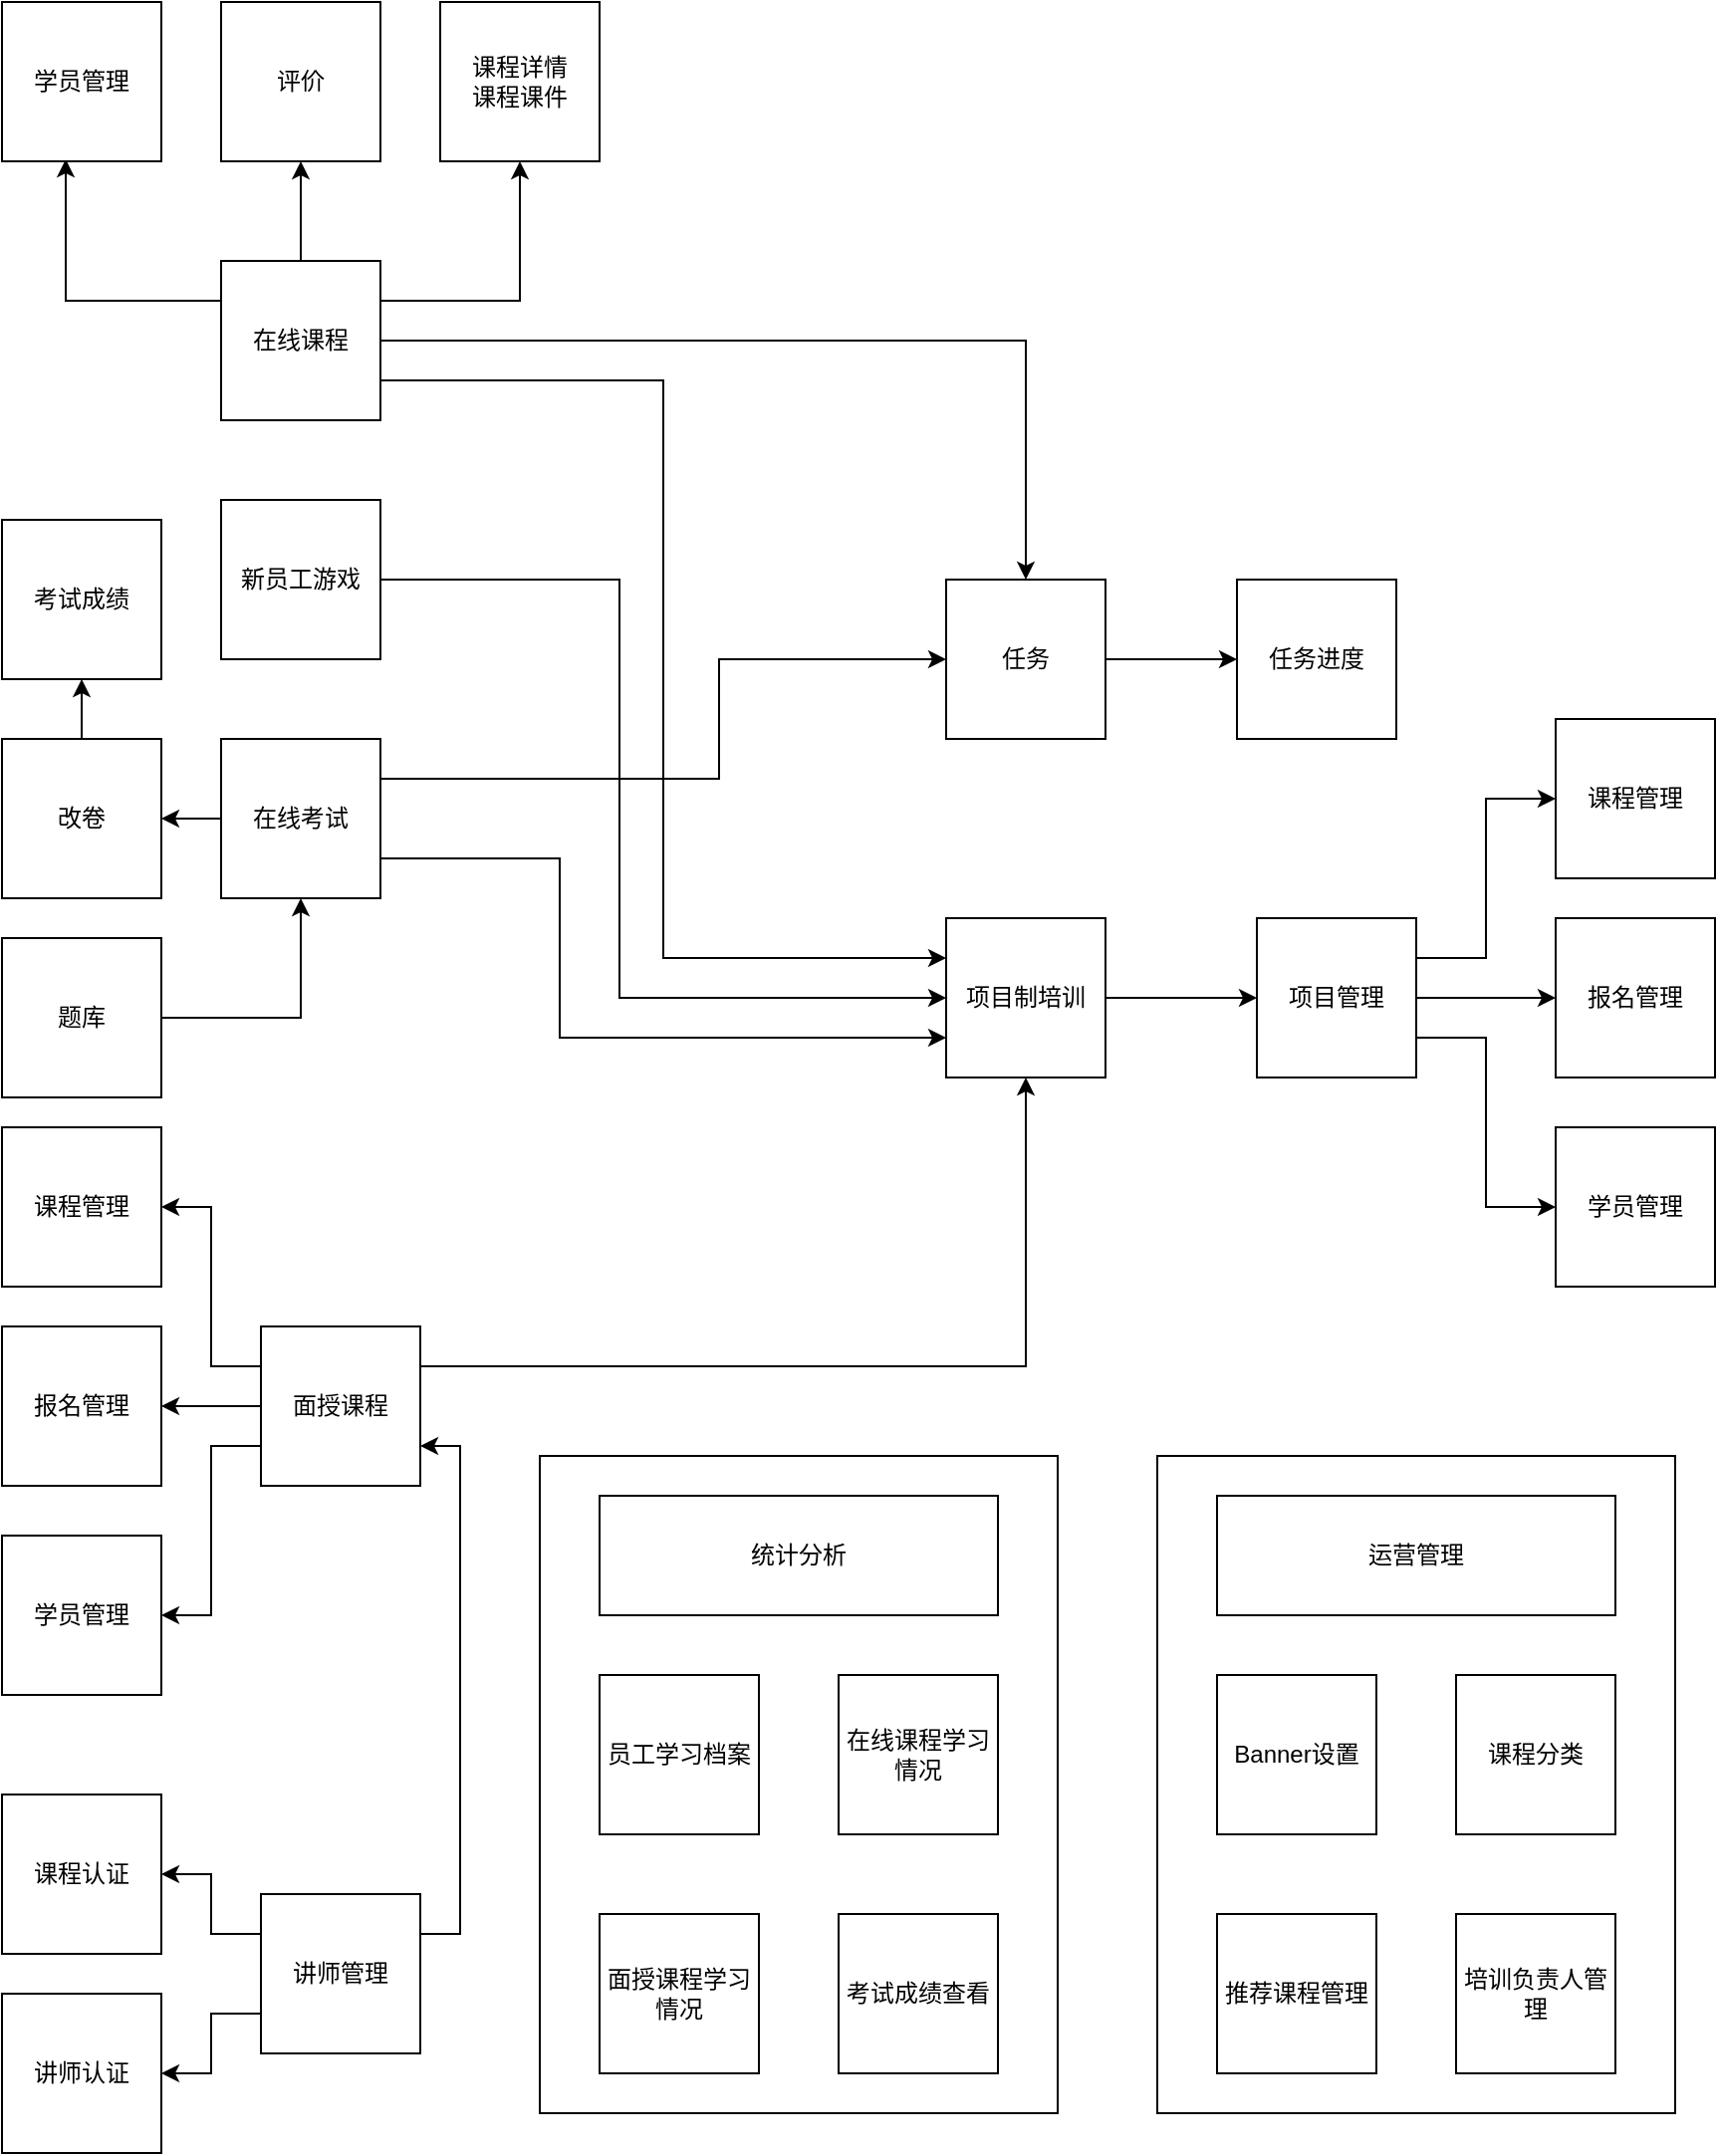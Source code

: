<mxfile version="20.2.1" type="github" pages="2">
  <diagram id="C5RBs43oDa-KdzZeNtuy" name="管理端">
    <mxGraphModel dx="2249" dy="1931" grid="1" gridSize="10" guides="1" tooltips="1" connect="1" arrows="1" fold="1" page="1" pageScale="1" pageWidth="827" pageHeight="1169" math="0" shadow="0">
      <root>
        <mxCell id="WIyWlLk6GJQsqaUBKTNV-0" />
        <mxCell id="WIyWlLk6GJQsqaUBKTNV-1" parent="WIyWlLk6GJQsqaUBKTNV-0" />
        <mxCell id="NmxY1eA38_sifp1eHW3J-98" value="" style="rounded=0;whiteSpace=wrap;html=1;" parent="WIyWlLk6GJQsqaUBKTNV-1" vertex="1">
          <mxGeometry x="210" y="670" width="260" height="330" as="geometry" />
        </mxCell>
        <mxCell id="NmxY1eA38_sifp1eHW3J-23" style="edgeStyle=orthogonalEdgeStyle;rounded=0;orthogonalLoop=1;jettySize=auto;html=1;exitX=1;exitY=0.5;exitDx=0;exitDy=0;" parent="WIyWlLk6GJQsqaUBKTNV-1" source="NmxY1eA38_sifp1eHW3J-3" target="NmxY1eA38_sifp1eHW3J-22" edge="1">
          <mxGeometry relative="1" as="geometry" />
        </mxCell>
        <mxCell id="NmxY1eA38_sifp1eHW3J-78" style="edgeStyle=orthogonalEdgeStyle;rounded=0;orthogonalLoop=1;jettySize=auto;html=1;exitX=1;exitY=0.25;exitDx=0;exitDy=0;entryX=0.5;entryY=1;entryDx=0;entryDy=0;" parent="WIyWlLk6GJQsqaUBKTNV-1" source="NmxY1eA38_sifp1eHW3J-3" target="NmxY1eA38_sifp1eHW3J-30" edge="1">
          <mxGeometry relative="1" as="geometry" />
        </mxCell>
        <mxCell id="NmxY1eA38_sifp1eHW3J-79" style="edgeStyle=orthogonalEdgeStyle;rounded=0;orthogonalLoop=1;jettySize=auto;html=1;exitX=0;exitY=0.25;exitDx=0;exitDy=0;entryX=0.4;entryY=0.988;entryDx=0;entryDy=0;entryPerimeter=0;" parent="WIyWlLk6GJQsqaUBKTNV-1" source="NmxY1eA38_sifp1eHW3J-3" target="NmxY1eA38_sifp1eHW3J-28" edge="1">
          <mxGeometry relative="1" as="geometry" />
        </mxCell>
        <mxCell id="NmxY1eA38_sifp1eHW3J-80" style="edgeStyle=orthogonalEdgeStyle;rounded=0;orthogonalLoop=1;jettySize=auto;html=1;exitX=0.5;exitY=0;exitDx=0;exitDy=0;entryX=0.5;entryY=1;entryDx=0;entryDy=0;" parent="WIyWlLk6GJQsqaUBKTNV-1" source="NmxY1eA38_sifp1eHW3J-3" target="NmxY1eA38_sifp1eHW3J-29" edge="1">
          <mxGeometry relative="1" as="geometry" />
        </mxCell>
        <mxCell id="NmxY1eA38_sifp1eHW3J-81" style="edgeStyle=orthogonalEdgeStyle;rounded=0;orthogonalLoop=1;jettySize=auto;html=1;exitX=1;exitY=0.75;exitDx=0;exitDy=0;entryX=0;entryY=0.25;entryDx=0;entryDy=0;" parent="WIyWlLk6GJQsqaUBKTNV-1" source="NmxY1eA38_sifp1eHW3J-3" target="NmxY1eA38_sifp1eHW3J-17" edge="1">
          <mxGeometry relative="1" as="geometry" />
        </mxCell>
        <mxCell id="NmxY1eA38_sifp1eHW3J-3" value="在线课程" style="whiteSpace=wrap;html=1;aspect=fixed;" parent="WIyWlLk6GJQsqaUBKTNV-1" vertex="1">
          <mxGeometry x="50" y="70" width="80" height="80" as="geometry" />
        </mxCell>
        <mxCell id="NmxY1eA38_sifp1eHW3J-84" style="edgeStyle=orthogonalEdgeStyle;rounded=0;orthogonalLoop=1;jettySize=auto;html=1;exitX=1;exitY=0.5;exitDx=0;exitDy=0;entryX=0;entryY=0.5;entryDx=0;entryDy=0;" parent="WIyWlLk6GJQsqaUBKTNV-1" source="NmxY1eA38_sifp1eHW3J-4" target="NmxY1eA38_sifp1eHW3J-17" edge="1">
          <mxGeometry relative="1" as="geometry">
            <Array as="points">
              <mxPoint x="250" y="230" />
              <mxPoint x="250" y="440" />
            </Array>
          </mxGeometry>
        </mxCell>
        <mxCell id="NmxY1eA38_sifp1eHW3J-4" value="新员工游戏" style="whiteSpace=wrap;html=1;aspect=fixed;" parent="WIyWlLk6GJQsqaUBKTNV-1" vertex="1">
          <mxGeometry x="50" y="190" width="80" height="80" as="geometry" />
        </mxCell>
        <mxCell id="NmxY1eA38_sifp1eHW3J-38" style="edgeStyle=orthogonalEdgeStyle;rounded=0;orthogonalLoop=1;jettySize=auto;html=1;exitX=0;exitY=0.5;exitDx=0;exitDy=0;entryX=1;entryY=0.5;entryDx=0;entryDy=0;" parent="WIyWlLk6GJQsqaUBKTNV-1" source="NmxY1eA38_sifp1eHW3J-12" target="NmxY1eA38_sifp1eHW3J-35" edge="1">
          <mxGeometry relative="1" as="geometry" />
        </mxCell>
        <mxCell id="NmxY1eA38_sifp1eHW3J-83" style="edgeStyle=orthogonalEdgeStyle;rounded=0;orthogonalLoop=1;jettySize=auto;html=1;exitX=1;exitY=0.75;exitDx=0;exitDy=0;entryX=0;entryY=0.75;entryDx=0;entryDy=0;" parent="WIyWlLk6GJQsqaUBKTNV-1" source="NmxY1eA38_sifp1eHW3J-12" target="NmxY1eA38_sifp1eHW3J-17" edge="1">
          <mxGeometry relative="1" as="geometry">
            <Array as="points">
              <mxPoint x="220" y="370" />
              <mxPoint x="220" y="460" />
            </Array>
          </mxGeometry>
        </mxCell>
        <mxCell id="NmxY1eA38_sifp1eHW3J-87" style="edgeStyle=orthogonalEdgeStyle;rounded=0;orthogonalLoop=1;jettySize=auto;html=1;exitX=1;exitY=0.25;exitDx=0;exitDy=0;entryX=0;entryY=0.5;entryDx=0;entryDy=0;" parent="WIyWlLk6GJQsqaUBKTNV-1" source="NmxY1eA38_sifp1eHW3J-12" target="NmxY1eA38_sifp1eHW3J-22" edge="1">
          <mxGeometry relative="1" as="geometry">
            <Array as="points">
              <mxPoint x="300" y="330" />
              <mxPoint x="300" y="270" />
            </Array>
          </mxGeometry>
        </mxCell>
        <mxCell id="NmxY1eA38_sifp1eHW3J-12" value="在线考试" style="whiteSpace=wrap;html=1;aspect=fixed;" parent="WIyWlLk6GJQsqaUBKTNV-1" vertex="1">
          <mxGeometry x="50" y="310" width="80" height="80" as="geometry" />
        </mxCell>
        <mxCell id="NmxY1eA38_sifp1eHW3J-82" style="edgeStyle=orthogonalEdgeStyle;rounded=0;orthogonalLoop=1;jettySize=auto;html=1;exitX=1;exitY=0.25;exitDx=0;exitDy=0;entryX=0.5;entryY=1;entryDx=0;entryDy=0;" parent="WIyWlLk6GJQsqaUBKTNV-1" source="NmxY1eA38_sifp1eHW3J-16" target="NmxY1eA38_sifp1eHW3J-17" edge="1">
          <mxGeometry relative="1" as="geometry" />
        </mxCell>
        <mxCell id="NmxY1eA38_sifp1eHW3J-93" style="edgeStyle=orthogonalEdgeStyle;rounded=0;orthogonalLoop=1;jettySize=auto;html=1;exitX=0;exitY=0.25;exitDx=0;exitDy=0;entryX=1;entryY=0.5;entryDx=0;entryDy=0;" parent="WIyWlLk6GJQsqaUBKTNV-1" source="NmxY1eA38_sifp1eHW3J-16" target="NmxY1eA38_sifp1eHW3J-88" edge="1">
          <mxGeometry relative="1" as="geometry" />
        </mxCell>
        <mxCell id="NmxY1eA38_sifp1eHW3J-94" style="edgeStyle=orthogonalEdgeStyle;rounded=0;orthogonalLoop=1;jettySize=auto;html=1;exitX=0;exitY=0.5;exitDx=0;exitDy=0;entryX=1;entryY=0.5;entryDx=0;entryDy=0;" parent="WIyWlLk6GJQsqaUBKTNV-1" source="NmxY1eA38_sifp1eHW3J-16" target="NmxY1eA38_sifp1eHW3J-90" edge="1">
          <mxGeometry relative="1" as="geometry" />
        </mxCell>
        <mxCell id="NmxY1eA38_sifp1eHW3J-95" style="edgeStyle=orthogonalEdgeStyle;rounded=0;orthogonalLoop=1;jettySize=auto;html=1;exitX=0;exitY=0.75;exitDx=0;exitDy=0;entryX=1;entryY=0.5;entryDx=0;entryDy=0;" parent="WIyWlLk6GJQsqaUBKTNV-1" source="NmxY1eA38_sifp1eHW3J-16" target="NmxY1eA38_sifp1eHW3J-91" edge="1">
          <mxGeometry relative="1" as="geometry" />
        </mxCell>
        <mxCell id="NmxY1eA38_sifp1eHW3J-16" value="面授课程" style="whiteSpace=wrap;html=1;aspect=fixed;" parent="WIyWlLk6GJQsqaUBKTNV-1" vertex="1">
          <mxGeometry x="70" y="605" width="80" height="80" as="geometry" />
        </mxCell>
        <mxCell id="NmxY1eA38_sifp1eHW3J-55" style="edgeStyle=orthogonalEdgeStyle;rounded=0;orthogonalLoop=1;jettySize=auto;html=1;exitX=1;exitY=0.5;exitDx=0;exitDy=0;entryX=0;entryY=0.5;entryDx=0;entryDy=0;" parent="WIyWlLk6GJQsqaUBKTNV-1" source="NmxY1eA38_sifp1eHW3J-17" target="NmxY1eA38_sifp1eHW3J-54" edge="1">
          <mxGeometry relative="1" as="geometry" />
        </mxCell>
        <mxCell id="NmxY1eA38_sifp1eHW3J-17" value="项目制培训" style="whiteSpace=wrap;html=1;aspect=fixed;" parent="WIyWlLk6GJQsqaUBKTNV-1" vertex="1">
          <mxGeometry x="414" y="400" width="80" height="80" as="geometry" />
        </mxCell>
        <mxCell id="NmxY1eA38_sifp1eHW3J-70" style="edgeStyle=orthogonalEdgeStyle;rounded=0;orthogonalLoop=1;jettySize=auto;html=1;exitX=0;exitY=0.25;exitDx=0;exitDy=0;entryX=1;entryY=0.5;entryDx=0;entryDy=0;" parent="WIyWlLk6GJQsqaUBKTNV-1" source="NmxY1eA38_sifp1eHW3J-20" target="NmxY1eA38_sifp1eHW3J-68" edge="1">
          <mxGeometry relative="1" as="geometry" />
        </mxCell>
        <mxCell id="NmxY1eA38_sifp1eHW3J-71" style="edgeStyle=orthogonalEdgeStyle;rounded=0;orthogonalLoop=1;jettySize=auto;html=1;exitX=0;exitY=0.75;exitDx=0;exitDy=0;entryX=1;entryY=0.5;entryDx=0;entryDy=0;" parent="WIyWlLk6GJQsqaUBKTNV-1" source="NmxY1eA38_sifp1eHW3J-20" target="NmxY1eA38_sifp1eHW3J-69" edge="1">
          <mxGeometry relative="1" as="geometry" />
        </mxCell>
        <mxCell id="NmxY1eA38_sifp1eHW3J-72" style="edgeStyle=orthogonalEdgeStyle;rounded=0;orthogonalLoop=1;jettySize=auto;html=1;exitX=1;exitY=0.25;exitDx=0;exitDy=0;entryX=1;entryY=0.75;entryDx=0;entryDy=0;" parent="WIyWlLk6GJQsqaUBKTNV-1" source="NmxY1eA38_sifp1eHW3J-20" target="NmxY1eA38_sifp1eHW3J-16" edge="1">
          <mxGeometry relative="1" as="geometry" />
        </mxCell>
        <mxCell id="NmxY1eA38_sifp1eHW3J-20" value="讲师管理" style="whiteSpace=wrap;html=1;aspect=fixed;" parent="WIyWlLk6GJQsqaUBKTNV-1" vertex="1">
          <mxGeometry x="70" y="890" width="80" height="80" as="geometry" />
        </mxCell>
        <mxCell id="NmxY1eA38_sifp1eHW3J-27" style="edgeStyle=orthogonalEdgeStyle;rounded=0;orthogonalLoop=1;jettySize=auto;html=1;exitX=1;exitY=0.5;exitDx=0;exitDy=0;entryX=0;entryY=0.5;entryDx=0;entryDy=0;" parent="WIyWlLk6GJQsqaUBKTNV-1" source="NmxY1eA38_sifp1eHW3J-22" target="NmxY1eA38_sifp1eHW3J-26" edge="1">
          <mxGeometry relative="1" as="geometry" />
        </mxCell>
        <mxCell id="NmxY1eA38_sifp1eHW3J-22" value="任务" style="whiteSpace=wrap;html=1;aspect=fixed;" parent="WIyWlLk6GJQsqaUBKTNV-1" vertex="1">
          <mxGeometry x="414" y="230" width="80" height="80" as="geometry" />
        </mxCell>
        <mxCell id="NmxY1eA38_sifp1eHW3J-26" value="任务进度" style="whiteSpace=wrap;html=1;aspect=fixed;" parent="WIyWlLk6GJQsqaUBKTNV-1" vertex="1">
          <mxGeometry x="560" y="230" width="80" height="80" as="geometry" />
        </mxCell>
        <mxCell id="NmxY1eA38_sifp1eHW3J-28" value="学员管理" style="whiteSpace=wrap;html=1;aspect=fixed;" parent="WIyWlLk6GJQsqaUBKTNV-1" vertex="1">
          <mxGeometry x="-60" y="-60" width="80" height="80" as="geometry" />
        </mxCell>
        <mxCell id="NmxY1eA38_sifp1eHW3J-29" value="评价" style="whiteSpace=wrap;html=1;aspect=fixed;" parent="WIyWlLk6GJQsqaUBKTNV-1" vertex="1">
          <mxGeometry x="50" y="-60" width="80" height="80" as="geometry" />
        </mxCell>
        <mxCell id="NmxY1eA38_sifp1eHW3J-30" value="课程详情&lt;br&gt;课程课件" style="whiteSpace=wrap;html=1;aspect=fixed;" parent="WIyWlLk6GJQsqaUBKTNV-1" vertex="1">
          <mxGeometry x="160" y="-60" width="80" height="80" as="geometry" />
        </mxCell>
        <mxCell id="NmxY1eA38_sifp1eHW3J-34" value="考试成绩" style="whiteSpace=wrap;html=1;aspect=fixed;" parent="WIyWlLk6GJQsqaUBKTNV-1" vertex="1">
          <mxGeometry x="-60" y="200" width="80" height="80" as="geometry" />
        </mxCell>
        <mxCell id="NmxY1eA38_sifp1eHW3J-39" style="edgeStyle=orthogonalEdgeStyle;rounded=0;orthogonalLoop=1;jettySize=auto;html=1;exitX=0.5;exitY=0;exitDx=0;exitDy=0;entryX=0.5;entryY=1;entryDx=0;entryDy=0;" parent="WIyWlLk6GJQsqaUBKTNV-1" source="NmxY1eA38_sifp1eHW3J-35" target="NmxY1eA38_sifp1eHW3J-34" edge="1">
          <mxGeometry relative="1" as="geometry" />
        </mxCell>
        <mxCell id="NmxY1eA38_sifp1eHW3J-35" value="改卷" style="whiteSpace=wrap;html=1;aspect=fixed;" parent="WIyWlLk6GJQsqaUBKTNV-1" vertex="1">
          <mxGeometry x="-60" y="310" width="80" height="80" as="geometry" />
        </mxCell>
        <mxCell id="NmxY1eA38_sifp1eHW3J-37" style="edgeStyle=orthogonalEdgeStyle;rounded=0;orthogonalLoop=1;jettySize=auto;html=1;exitX=1;exitY=0.5;exitDx=0;exitDy=0;entryX=0.5;entryY=1;entryDx=0;entryDy=0;" parent="WIyWlLk6GJQsqaUBKTNV-1" source="NmxY1eA38_sifp1eHW3J-36" target="NmxY1eA38_sifp1eHW3J-12" edge="1">
          <mxGeometry relative="1" as="geometry" />
        </mxCell>
        <mxCell id="NmxY1eA38_sifp1eHW3J-36" value="题库" style="whiteSpace=wrap;html=1;aspect=fixed;" parent="WIyWlLk6GJQsqaUBKTNV-1" vertex="1">
          <mxGeometry x="-60" y="410" width="80" height="80" as="geometry" />
        </mxCell>
        <mxCell id="NmxY1eA38_sifp1eHW3J-65" style="edgeStyle=orthogonalEdgeStyle;rounded=0;orthogonalLoop=1;jettySize=auto;html=1;exitX=1;exitY=0.75;exitDx=0;exitDy=0;entryX=0;entryY=0.5;entryDx=0;entryDy=0;" parent="WIyWlLk6GJQsqaUBKTNV-1" source="NmxY1eA38_sifp1eHW3J-54" target="NmxY1eA38_sifp1eHW3J-59" edge="1">
          <mxGeometry relative="1" as="geometry" />
        </mxCell>
        <mxCell id="NmxY1eA38_sifp1eHW3J-66" style="edgeStyle=orthogonalEdgeStyle;rounded=0;orthogonalLoop=1;jettySize=auto;html=1;exitX=1;exitY=0.25;exitDx=0;exitDy=0;entryX=0;entryY=0.5;entryDx=0;entryDy=0;" parent="WIyWlLk6GJQsqaUBKTNV-1" source="NmxY1eA38_sifp1eHW3J-54" target="NmxY1eA38_sifp1eHW3J-56" edge="1">
          <mxGeometry relative="1" as="geometry" />
        </mxCell>
        <mxCell id="NmxY1eA38_sifp1eHW3J-67" style="edgeStyle=orthogonalEdgeStyle;rounded=0;orthogonalLoop=1;jettySize=auto;html=1;exitX=1;exitY=0.5;exitDx=0;exitDy=0;entryX=0;entryY=0.5;entryDx=0;entryDy=0;" parent="WIyWlLk6GJQsqaUBKTNV-1" source="NmxY1eA38_sifp1eHW3J-54" target="NmxY1eA38_sifp1eHW3J-58" edge="1">
          <mxGeometry relative="1" as="geometry" />
        </mxCell>
        <mxCell id="NmxY1eA38_sifp1eHW3J-54" value="项目管理" style="whiteSpace=wrap;html=1;aspect=fixed;" parent="WIyWlLk6GJQsqaUBKTNV-1" vertex="1">
          <mxGeometry x="570" y="400" width="80" height="80" as="geometry" />
        </mxCell>
        <mxCell id="NmxY1eA38_sifp1eHW3J-56" value="课程管理" style="whiteSpace=wrap;html=1;aspect=fixed;" parent="WIyWlLk6GJQsqaUBKTNV-1" vertex="1">
          <mxGeometry x="720" y="300" width="80" height="80" as="geometry" />
        </mxCell>
        <mxCell id="NmxY1eA38_sifp1eHW3J-58" value="报名管理" style="whiteSpace=wrap;html=1;aspect=fixed;" parent="WIyWlLk6GJQsqaUBKTNV-1" vertex="1">
          <mxGeometry x="720" y="400" width="80" height="80" as="geometry" />
        </mxCell>
        <mxCell id="NmxY1eA38_sifp1eHW3J-59" value="学员管理" style="whiteSpace=wrap;html=1;aspect=fixed;" parent="WIyWlLk6GJQsqaUBKTNV-1" vertex="1">
          <mxGeometry x="720" y="505" width="80" height="80" as="geometry" />
        </mxCell>
        <mxCell id="NmxY1eA38_sifp1eHW3J-68" value="课程认证" style="whiteSpace=wrap;html=1;aspect=fixed;" parent="WIyWlLk6GJQsqaUBKTNV-1" vertex="1">
          <mxGeometry x="-60" y="840" width="80" height="80" as="geometry" />
        </mxCell>
        <mxCell id="NmxY1eA38_sifp1eHW3J-69" value="讲师认证" style="whiteSpace=wrap;html=1;aspect=fixed;" parent="WIyWlLk6GJQsqaUBKTNV-1" vertex="1">
          <mxGeometry x="-60" y="940" width="80" height="80" as="geometry" />
        </mxCell>
        <mxCell id="NmxY1eA38_sifp1eHW3J-73" value="员工学习档案" style="whiteSpace=wrap;html=1;aspect=fixed;" parent="WIyWlLk6GJQsqaUBKTNV-1" vertex="1">
          <mxGeometry x="240" y="780" width="80" height="80" as="geometry" />
        </mxCell>
        <mxCell id="NmxY1eA38_sifp1eHW3J-74" value="在线课程学习情况" style="whiteSpace=wrap;html=1;aspect=fixed;" parent="WIyWlLk6GJQsqaUBKTNV-1" vertex="1">
          <mxGeometry x="360" y="780" width="80" height="80" as="geometry" />
        </mxCell>
        <mxCell id="NmxY1eA38_sifp1eHW3J-75" value="面授课程学习情况" style="whiteSpace=wrap;html=1;aspect=fixed;" parent="WIyWlLk6GJQsqaUBKTNV-1" vertex="1">
          <mxGeometry x="240" y="900" width="80" height="80" as="geometry" />
        </mxCell>
        <mxCell id="NmxY1eA38_sifp1eHW3J-76" value="考试成绩查看" style="whiteSpace=wrap;html=1;aspect=fixed;" parent="WIyWlLk6GJQsqaUBKTNV-1" vertex="1">
          <mxGeometry x="360" y="900" width="80" height="80" as="geometry" />
        </mxCell>
        <mxCell id="NmxY1eA38_sifp1eHW3J-88" value="课程管理" style="whiteSpace=wrap;html=1;aspect=fixed;" parent="WIyWlLk6GJQsqaUBKTNV-1" vertex="1">
          <mxGeometry x="-60" y="505" width="80" height="80" as="geometry" />
        </mxCell>
        <mxCell id="NmxY1eA38_sifp1eHW3J-90" value="报名管理" style="whiteSpace=wrap;html=1;aspect=fixed;" parent="WIyWlLk6GJQsqaUBKTNV-1" vertex="1">
          <mxGeometry x="-60" y="605" width="80" height="80" as="geometry" />
        </mxCell>
        <mxCell id="NmxY1eA38_sifp1eHW3J-91" value="学员管理" style="whiteSpace=wrap;html=1;aspect=fixed;" parent="WIyWlLk6GJQsqaUBKTNV-1" vertex="1">
          <mxGeometry x="-60" y="710" width="80" height="80" as="geometry" />
        </mxCell>
        <mxCell id="NmxY1eA38_sifp1eHW3J-97" value="统计分析" style="rounded=0;whiteSpace=wrap;html=1;" parent="WIyWlLk6GJQsqaUBKTNV-1" vertex="1">
          <mxGeometry x="240" y="690" width="200" height="60" as="geometry" />
        </mxCell>
        <mxCell id="NmxY1eA38_sifp1eHW3J-99" value="" style="rounded=0;whiteSpace=wrap;html=1;" parent="WIyWlLk6GJQsqaUBKTNV-1" vertex="1">
          <mxGeometry x="520" y="670" width="260" height="330" as="geometry" />
        </mxCell>
        <mxCell id="NmxY1eA38_sifp1eHW3J-100" value="Banner设置" style="whiteSpace=wrap;html=1;aspect=fixed;" parent="WIyWlLk6GJQsqaUBKTNV-1" vertex="1">
          <mxGeometry x="550" y="780" width="80" height="80" as="geometry" />
        </mxCell>
        <mxCell id="NmxY1eA38_sifp1eHW3J-101" value="课程分类" style="whiteSpace=wrap;html=1;aspect=fixed;" parent="WIyWlLk6GJQsqaUBKTNV-1" vertex="1">
          <mxGeometry x="670" y="780" width="80" height="80" as="geometry" />
        </mxCell>
        <mxCell id="NmxY1eA38_sifp1eHW3J-102" value="推荐课程管理" style="whiteSpace=wrap;html=1;aspect=fixed;" parent="WIyWlLk6GJQsqaUBKTNV-1" vertex="1">
          <mxGeometry x="550" y="900" width="80" height="80" as="geometry" />
        </mxCell>
        <mxCell id="NmxY1eA38_sifp1eHW3J-103" value="培训负责人管理" style="whiteSpace=wrap;html=1;aspect=fixed;" parent="WIyWlLk6GJQsqaUBKTNV-1" vertex="1">
          <mxGeometry x="670" y="900" width="80" height="80" as="geometry" />
        </mxCell>
        <mxCell id="NmxY1eA38_sifp1eHW3J-104" value="运营管理" style="rounded=0;whiteSpace=wrap;html=1;" parent="WIyWlLk6GJQsqaUBKTNV-1" vertex="1">
          <mxGeometry x="550" y="690" width="200" height="60" as="geometry" />
        </mxCell>
      </root>
    </mxGraphModel>
  </diagram>
  <diagram id="PA3WfrQGBelXVrVOoKiz" name="我的学习">
    <mxGraphModel dx="1422" dy="762" grid="1" gridSize="10" guides="1" tooltips="1" connect="1" arrows="1" fold="1" page="1" pageScale="1" pageWidth="827" pageHeight="1169" math="0" shadow="0">
      <root>
        <mxCell id="0" />
        <mxCell id="1" parent="0" />
        <mxCell id="p5_Nt_YAjXz2zC7JWKIq-1" value="" style="rounded=0;whiteSpace=wrap;html=1;" vertex="1" parent="1">
          <mxGeometry x="40" y="190" width="300" height="630" as="geometry" />
        </mxCell>
        <mxCell id="p5_Nt_YAjXz2zC7JWKIq-2" value="个人中心" style="rounded=0;whiteSpace=wrap;html=1;" vertex="1" parent="1">
          <mxGeometry x="50" y="120" width="280" height="60" as="geometry" />
        </mxCell>
        <mxCell id="p5_Nt_YAjXz2zC7JWKIq-9" value="我的任务" style="rounded=0;whiteSpace=wrap;html=1;" vertex="1" parent="1">
          <mxGeometry x="60" y="200" width="120" height="60" as="geometry" />
        </mxCell>
        <mxCell id="p5_Nt_YAjXz2zC7JWKIq-10" value="我的考试" style="rounded=0;whiteSpace=wrap;html=1;" vertex="1" parent="1">
          <mxGeometry x="60" y="290" width="120" height="60" as="geometry" />
        </mxCell>
        <mxCell id="p5_Nt_YAjXz2zC7JWKIq-13" value="" style="edgeStyle=orthogonalEdgeStyle;rounded=0;orthogonalLoop=1;jettySize=auto;html=1;" edge="1" parent="1" source="p5_Nt_YAjXz2zC7JWKIq-11" target="p5_Nt_YAjXz2zC7JWKIq-12">
          <mxGeometry relative="1" as="geometry" />
        </mxCell>
        <mxCell id="p5_Nt_YAjXz2zC7JWKIq-14" value="" style="edgeStyle=orthogonalEdgeStyle;rounded=0;orthogonalLoop=1;jettySize=auto;html=1;" edge="1" parent="1" source="p5_Nt_YAjXz2zC7JWKIq-11" target="p5_Nt_YAjXz2zC7JWKIq-12">
          <mxGeometry relative="1" as="geometry" />
        </mxCell>
        <mxCell id="p5_Nt_YAjXz2zC7JWKIq-16" value="" style="edgeStyle=orthogonalEdgeStyle;rounded=0;orthogonalLoop=1;jettySize=auto;html=1;" edge="1" parent="1" source="p5_Nt_YAjXz2zC7JWKIq-11" target="p5_Nt_YAjXz2zC7JWKIq-15">
          <mxGeometry relative="1" as="geometry" />
        </mxCell>
        <mxCell id="p5_Nt_YAjXz2zC7JWKIq-11" value="我的培训" style="rounded=0;whiteSpace=wrap;html=1;" vertex="1" parent="1">
          <mxGeometry x="60" y="380" width="120" height="60" as="geometry" />
        </mxCell>
        <mxCell id="p5_Nt_YAjXz2zC7JWKIq-12" value="面授课程" style="rounded=0;whiteSpace=wrap;html=1;" vertex="1" parent="1">
          <mxGeometry x="220" y="350" width="120" height="60" as="geometry" />
        </mxCell>
        <mxCell id="p5_Nt_YAjXz2zC7JWKIq-15" value="项目制培训" style="rounded=0;whiteSpace=wrap;html=1;" vertex="1" parent="1">
          <mxGeometry x="220" y="420" width="120" height="60" as="geometry" />
        </mxCell>
        <mxCell id="p5_Nt_YAjXz2zC7JWKIq-19" value="" style="edgeStyle=orthogonalEdgeStyle;rounded=0;orthogonalLoop=1;jettySize=auto;html=1;" edge="1" parent="1" source="p5_Nt_YAjXz2zC7JWKIq-17" target="p5_Nt_YAjXz2zC7JWKIq-18">
          <mxGeometry relative="1" as="geometry" />
        </mxCell>
        <mxCell id="p5_Nt_YAjXz2zC7JWKIq-21" value="" style="edgeStyle=orthogonalEdgeStyle;rounded=0;orthogonalLoop=1;jettySize=auto;html=1;" edge="1" parent="1" source="p5_Nt_YAjXz2zC7JWKIq-17" target="p5_Nt_YAjXz2zC7JWKIq-20">
          <mxGeometry relative="1" as="geometry" />
        </mxCell>
        <mxCell id="p5_Nt_YAjXz2zC7JWKIq-17" value="讲师中心" style="rounded=0;whiteSpace=wrap;html=1;" vertex="1" parent="1">
          <mxGeometry x="60" y="520" width="120" height="60" as="geometry" />
        </mxCell>
        <mxCell id="p5_Nt_YAjXz2zC7JWKIq-18" value="认证课程" style="rounded=0;whiteSpace=wrap;html=1;" vertex="1" parent="1">
          <mxGeometry x="220" y="490" width="120" height="60" as="geometry" />
        </mxCell>
        <mxCell id="p5_Nt_YAjXz2zC7JWKIq-20" value="授课经历" style="rounded=0;whiteSpace=wrap;html=1;" vertex="1" parent="1">
          <mxGeometry x="220" y="560" width="120" height="60" as="geometry" />
        </mxCell>
        <mxCell id="p5_Nt_YAjXz2zC7JWKIq-22" value="我的课程" style="rounded=0;whiteSpace=wrap;html=1;" vertex="1" parent="1">
          <mxGeometry x="60" y="630" width="120" height="60" as="geometry" />
        </mxCell>
        <mxCell id="p5_Nt_YAjXz2zC7JWKIq-23" value="我的收藏" style="rounded=0;whiteSpace=wrap;html=1;" vertex="1" parent="1">
          <mxGeometry x="60" y="710" width="120" height="60" as="geometry" />
        </mxCell>
        <mxCell id="p5_Nt_YAjXz2zC7JWKIq-24" value="我的学习" style="rounded=0;whiteSpace=wrap;html=1;" vertex="1" parent="1">
          <mxGeometry x="470" y="120" width="290" height="60" as="geometry" />
        </mxCell>
        <mxCell id="p5_Nt_YAjXz2zC7JWKIq-25" value="首页" style="rounded=0;whiteSpace=wrap;html=1;" vertex="1" parent="1">
          <mxGeometry x="480" y="250" width="120" height="60" as="geometry" />
        </mxCell>
        <mxCell id="p5_Nt_YAjXz2zC7JWKIq-26" value="课程分类" style="rounded=0;whiteSpace=wrap;html=1;" vertex="1" parent="1">
          <mxGeometry x="480" y="350" width="120" height="60" as="geometry" />
        </mxCell>
        <mxCell id="p5_Nt_YAjXz2zC7JWKIq-30" value="" style="edgeStyle=orthogonalEdgeStyle;rounded=0;orthogonalLoop=1;jettySize=auto;html=1;" edge="1" parent="1" source="p5_Nt_YAjXz2zC7JWKIq-27" target="p5_Nt_YAjXz2zC7JWKIq-29">
          <mxGeometry relative="1" as="geometry" />
        </mxCell>
        <mxCell id="p5_Nt_YAjXz2zC7JWKIq-32" value="" style="edgeStyle=orthogonalEdgeStyle;rounded=0;orthogonalLoop=1;jettySize=auto;html=1;" edge="1" parent="1" source="p5_Nt_YAjXz2zC7JWKIq-27" target="p5_Nt_YAjXz2zC7JWKIq-31">
          <mxGeometry relative="1" as="geometry" />
        </mxCell>
        <mxCell id="p5_Nt_YAjXz2zC7JWKIq-27" value="线下培训" style="rounded=0;whiteSpace=wrap;html=1;" vertex="1" parent="1">
          <mxGeometry x="480" y="450" width="120" height="60" as="geometry" />
        </mxCell>
        <mxCell id="p5_Nt_YAjXz2zC7JWKIq-28" value="在线考试" style="rounded=0;whiteSpace=wrap;html=1;" vertex="1" parent="1">
          <mxGeometry x="480" y="560" width="120" height="60" as="geometry" />
        </mxCell>
        <mxCell id="p5_Nt_YAjXz2zC7JWKIq-29" value="面授课程" style="rounded=0;whiteSpace=wrap;html=1;" vertex="1" parent="1">
          <mxGeometry x="680" y="400" width="120" height="60" as="geometry" />
        </mxCell>
        <mxCell id="p5_Nt_YAjXz2zC7JWKIq-31" value="项目制培训" style="rounded=0;whiteSpace=wrap;html=1;" vertex="1" parent="1">
          <mxGeometry x="680" y="490" width="120" height="60" as="geometry" />
        </mxCell>
      </root>
    </mxGraphModel>
  </diagram>
</mxfile>
